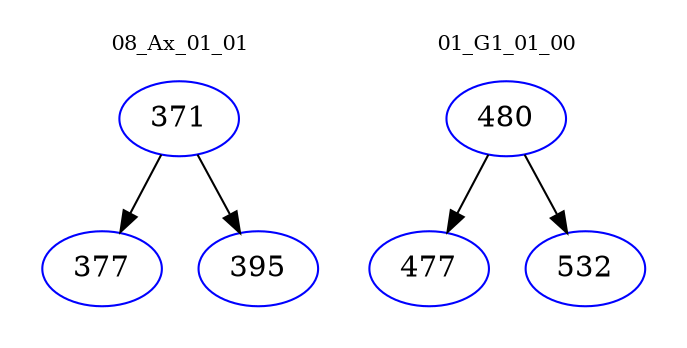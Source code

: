 digraph{
subgraph cluster_0 {
color = white
label = "08_Ax_01_01";
fontsize=10;
T0_371 [label="371", color="blue"]
T0_371 -> T0_377 [color="black"]
T0_377 [label="377", color="blue"]
T0_371 -> T0_395 [color="black"]
T0_395 [label="395", color="blue"]
}
subgraph cluster_1 {
color = white
label = "01_G1_01_00";
fontsize=10;
T1_480 [label="480", color="blue"]
T1_480 -> T1_477 [color="black"]
T1_477 [label="477", color="blue"]
T1_480 -> T1_532 [color="black"]
T1_532 [label="532", color="blue"]
}
}
